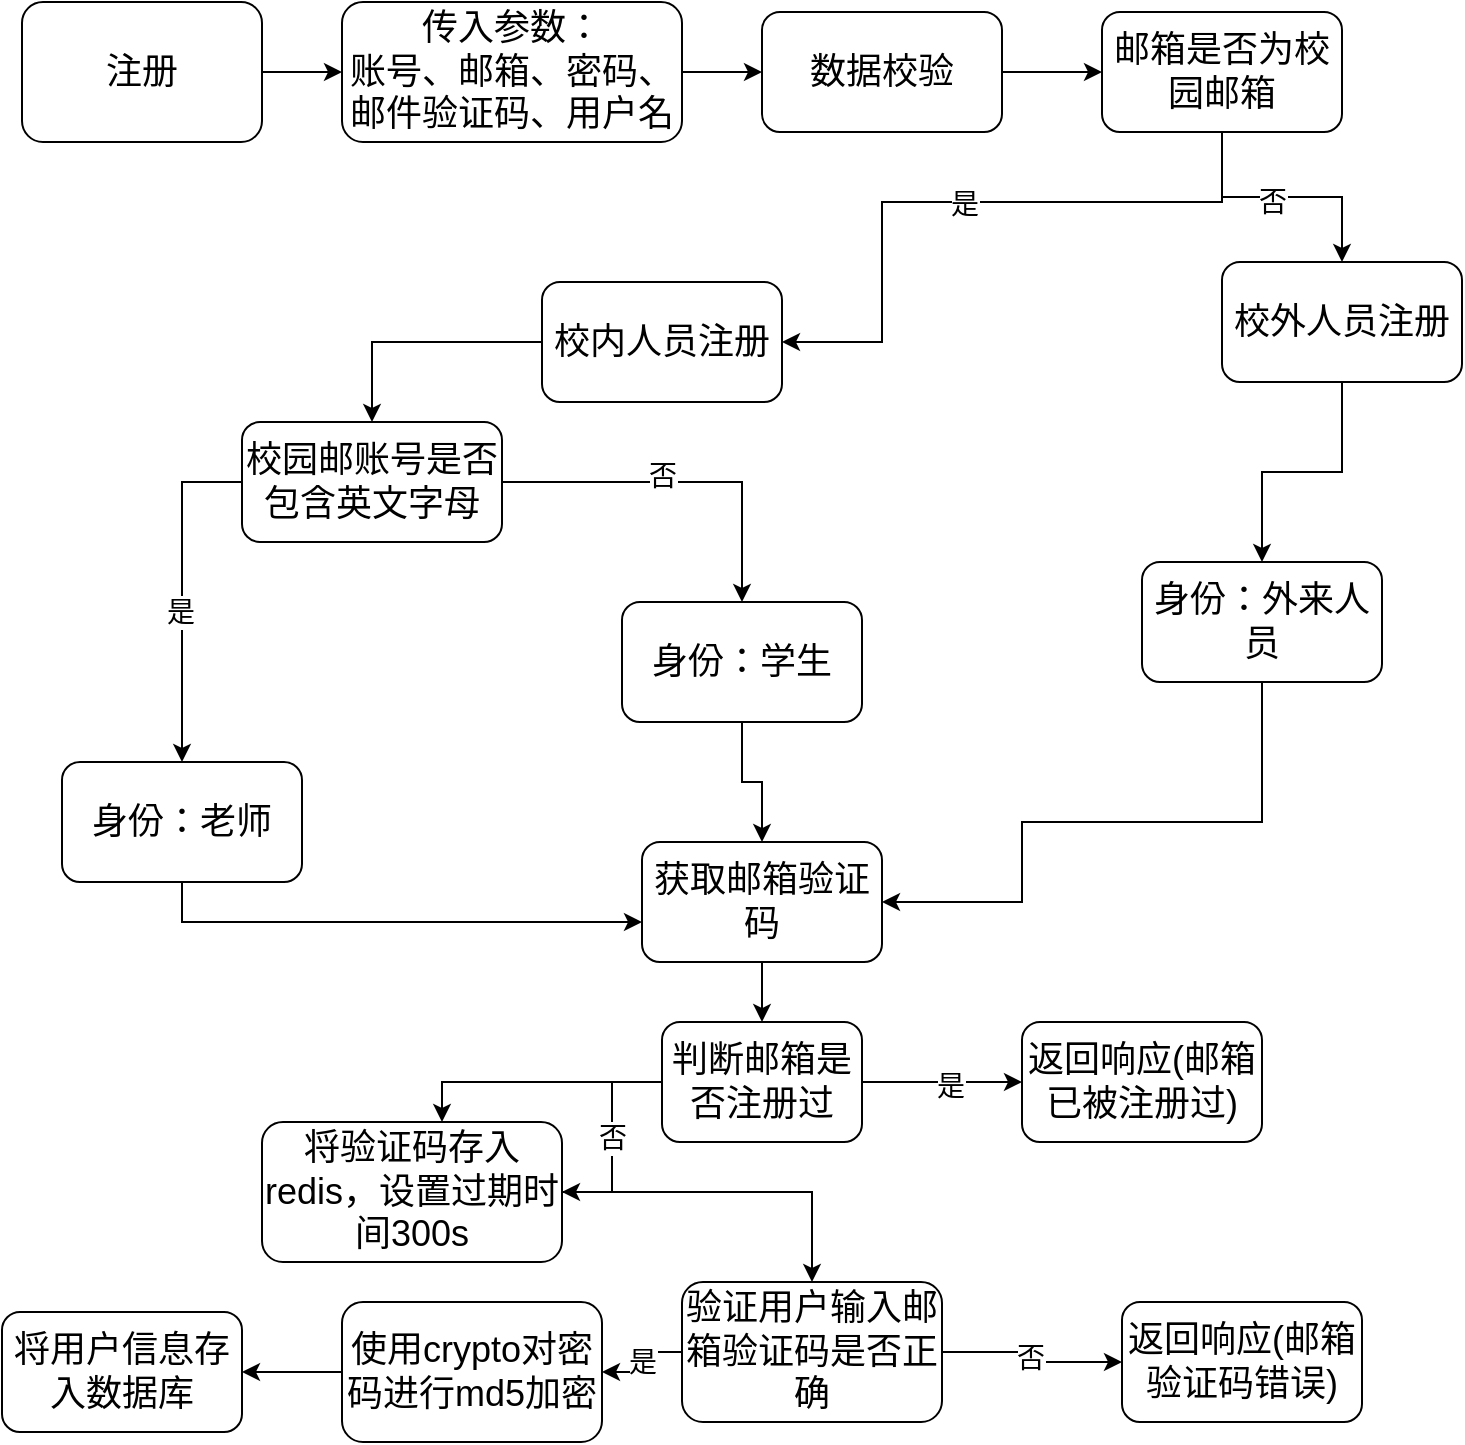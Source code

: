 <mxfile version="20.4.0" type="github">
  <diagram id="F0M1StGIOvLBScYlko5w" name="第 1 页">
    <mxGraphModel dx="2303" dy="1943" grid="1" gridSize="10" guides="1" tooltips="1" connect="1" arrows="1" fold="1" page="1" pageScale="1" pageWidth="583" pageHeight="827" background="#FFFFFF" math="0" shadow="0">
      <root>
        <mxCell id="0" />
        <mxCell id="1" parent="0" />
        <mxCell id="rdretxYNlBGWcE4XQ4-o-54" style="edgeStyle=orthogonalEdgeStyle;rounded=0;orthogonalLoop=1;jettySize=auto;html=1;fontSize=14;" parent="1" source="rdretxYNlBGWcE4XQ4-o-1" target="rdretxYNlBGWcE4XQ4-o-53" edge="1">
          <mxGeometry relative="1" as="geometry" />
        </mxCell>
        <mxCell id="rdretxYNlBGWcE4XQ4-o-1" value="&lt;font style=&quot;font-size: 18px;&quot;&gt;注册&lt;/font&gt;" style="rounded=1;whiteSpace=wrap;html=1;" parent="1" vertex="1">
          <mxGeometry x="-510" y="-110" width="120" height="70" as="geometry" />
        </mxCell>
        <mxCell id="rdretxYNlBGWcE4XQ4-o-19" style="edgeStyle=orthogonalEdgeStyle;rounded=0;orthogonalLoop=1;jettySize=auto;html=1;fontSize=14;" parent="1" source="rdretxYNlBGWcE4XQ4-o-2" target="rdretxYNlBGWcE4XQ4-o-18" edge="1">
          <mxGeometry relative="1" as="geometry" />
        </mxCell>
        <mxCell id="rdretxYNlBGWcE4XQ4-o-2" value="&lt;font style=&quot;font-size: 18px;&quot;&gt;校内人员注册&lt;/font&gt;" style="rounded=1;whiteSpace=wrap;html=1;fontSize=14;" parent="1" vertex="1">
          <mxGeometry x="-250" y="30" width="120" height="60" as="geometry" />
        </mxCell>
        <mxCell id="rdretxYNlBGWcE4XQ4-o-28" style="edgeStyle=orthogonalEdgeStyle;rounded=0;orthogonalLoop=1;jettySize=auto;html=1;fontSize=14;" parent="1" source="rdretxYNlBGWcE4XQ4-o-3" target="rdretxYNlBGWcE4XQ4-o-27" edge="1">
          <mxGeometry relative="1" as="geometry" />
        </mxCell>
        <mxCell id="rdretxYNlBGWcE4XQ4-o-3" value="&lt;font style=&quot;font-size: 18px;&quot;&gt;校外人员注册&lt;/font&gt;" style="rounded=1;whiteSpace=wrap;html=1;fontSize=14;" parent="1" vertex="1">
          <mxGeometry x="90" y="20" width="120" height="60" as="geometry" />
        </mxCell>
        <mxCell id="rdretxYNlBGWcE4XQ4-o-13" style="edgeStyle=orthogonalEdgeStyle;rounded=0;orthogonalLoop=1;jettySize=auto;html=1;fontSize=14;" parent="1" source="rdretxYNlBGWcE4XQ4-o-10" target="rdretxYNlBGWcE4XQ4-o-12" edge="1">
          <mxGeometry relative="1" as="geometry" />
        </mxCell>
        <mxCell id="rdretxYNlBGWcE4XQ4-o-10" value="&lt;font style=&quot;font-size: 18px;&quot;&gt;数据校验&lt;/font&gt;" style="rounded=1;whiteSpace=wrap;html=1;fontSize=14;" parent="1" vertex="1">
          <mxGeometry x="-140" y="-105" width="120" height="60" as="geometry" />
        </mxCell>
        <mxCell id="rdretxYNlBGWcE4XQ4-o-14" style="edgeStyle=orthogonalEdgeStyle;rounded=0;orthogonalLoop=1;jettySize=auto;html=1;fontSize=14;" parent="1" source="rdretxYNlBGWcE4XQ4-o-12" target="rdretxYNlBGWcE4XQ4-o-2" edge="1">
          <mxGeometry relative="1" as="geometry">
            <Array as="points">
              <mxPoint x="90" y="-10" />
              <mxPoint x="-80" y="-10" />
            </Array>
          </mxGeometry>
        </mxCell>
        <mxCell id="rdretxYNlBGWcE4XQ4-o-16" value="是" style="edgeLabel;html=1;align=center;verticalAlign=middle;resizable=0;points=[];fontSize=14;" parent="rdretxYNlBGWcE4XQ4-o-14" vertex="1" connectable="0">
          <mxGeometry x="0.012" y="1" relative="1" as="geometry">
            <mxPoint as="offset" />
          </mxGeometry>
        </mxCell>
        <mxCell id="rdretxYNlBGWcE4XQ4-o-15" style="edgeStyle=orthogonalEdgeStyle;rounded=0;orthogonalLoop=1;jettySize=auto;html=1;fontSize=14;" parent="1" source="rdretxYNlBGWcE4XQ4-o-12" target="rdretxYNlBGWcE4XQ4-o-3" edge="1">
          <mxGeometry relative="1" as="geometry" />
        </mxCell>
        <mxCell id="rdretxYNlBGWcE4XQ4-o-17" value="否&lt;br&gt;" style="edgeLabel;html=1;align=center;verticalAlign=middle;resizable=0;points=[];fontSize=14;" parent="rdretxYNlBGWcE4XQ4-o-15" vertex="1" connectable="0">
          <mxGeometry x="-0.082" y="-2" relative="1" as="geometry">
            <mxPoint as="offset" />
          </mxGeometry>
        </mxCell>
        <mxCell id="rdretxYNlBGWcE4XQ4-o-12" value="&lt;font style=&quot;font-size: 18px;&quot;&gt;邮箱是否为校园邮箱&lt;/font&gt;" style="rounded=1;whiteSpace=wrap;html=1;fontSize=14;" parent="1" vertex="1">
          <mxGeometry x="30" y="-105" width="120" height="60" as="geometry" />
        </mxCell>
        <mxCell id="rdretxYNlBGWcE4XQ4-o-21" style="edgeStyle=orthogonalEdgeStyle;rounded=0;orthogonalLoop=1;jettySize=auto;html=1;fontSize=14;" parent="1" source="rdretxYNlBGWcE4XQ4-o-18" target="rdretxYNlBGWcE4XQ4-o-20" edge="1">
          <mxGeometry relative="1" as="geometry">
            <Array as="points">
              <mxPoint x="-430" y="130" />
            </Array>
          </mxGeometry>
        </mxCell>
        <mxCell id="rdretxYNlBGWcE4XQ4-o-24" value="是" style="edgeLabel;html=1;align=center;verticalAlign=middle;resizable=0;points=[];fontSize=14;" parent="rdretxYNlBGWcE4XQ4-o-21" vertex="1" connectable="0">
          <mxGeometry x="0.111" y="-1" relative="1" as="geometry">
            <mxPoint as="offset" />
          </mxGeometry>
        </mxCell>
        <mxCell id="rdretxYNlBGWcE4XQ4-o-23" style="edgeStyle=orthogonalEdgeStyle;rounded=0;orthogonalLoop=1;jettySize=auto;html=1;fontSize=14;" parent="1" source="rdretxYNlBGWcE4XQ4-o-18" target="rdretxYNlBGWcE4XQ4-o-22" edge="1">
          <mxGeometry relative="1" as="geometry" />
        </mxCell>
        <mxCell id="rdretxYNlBGWcE4XQ4-o-25" value="否" style="edgeLabel;html=1;align=center;verticalAlign=middle;resizable=0;points=[];fontSize=14;" parent="rdretxYNlBGWcE4XQ4-o-23" vertex="1" connectable="0">
          <mxGeometry x="-0.118" y="3" relative="1" as="geometry">
            <mxPoint as="offset" />
          </mxGeometry>
        </mxCell>
        <mxCell id="rdretxYNlBGWcE4XQ4-o-18" value="&lt;font style=&quot;font-size: 18px;&quot;&gt;校园邮账号是否包含英文字母&lt;/font&gt;" style="rounded=1;whiteSpace=wrap;html=1;fontSize=14;" parent="1" vertex="1">
          <mxGeometry x="-400" y="100" width="130" height="60" as="geometry" />
        </mxCell>
        <mxCell id="rdretxYNlBGWcE4XQ4-o-29" style="edgeStyle=orthogonalEdgeStyle;rounded=0;orthogonalLoop=1;jettySize=auto;html=1;fontSize=14;" parent="1" source="rdretxYNlBGWcE4XQ4-o-20" target="rdretxYNlBGWcE4XQ4-o-26" edge="1">
          <mxGeometry relative="1" as="geometry">
            <Array as="points">
              <mxPoint x="-430" y="350" />
            </Array>
          </mxGeometry>
        </mxCell>
        <mxCell id="rdretxYNlBGWcE4XQ4-o-20" value="&lt;font style=&quot;font-size: 18px;&quot;&gt;身份：老师&lt;/font&gt;" style="rounded=1;whiteSpace=wrap;html=1;fontSize=14;" parent="1" vertex="1">
          <mxGeometry x="-490" y="270" width="120" height="60" as="geometry" />
        </mxCell>
        <mxCell id="rdretxYNlBGWcE4XQ4-o-30" style="edgeStyle=orthogonalEdgeStyle;rounded=0;orthogonalLoop=1;jettySize=auto;html=1;fontSize=14;" parent="1" source="rdretxYNlBGWcE4XQ4-o-22" target="rdretxYNlBGWcE4XQ4-o-26" edge="1">
          <mxGeometry relative="1" as="geometry" />
        </mxCell>
        <mxCell id="rdretxYNlBGWcE4XQ4-o-22" value="&lt;font style=&quot;font-size: 18px;&quot;&gt;身份：学生&lt;/font&gt;" style="rounded=1;whiteSpace=wrap;html=1;fontSize=14;" parent="1" vertex="1">
          <mxGeometry x="-210" y="190" width="120" height="60" as="geometry" />
        </mxCell>
        <mxCell id="rdretxYNlBGWcE4XQ4-o-42" style="edgeStyle=orthogonalEdgeStyle;rounded=0;orthogonalLoop=1;jettySize=auto;html=1;fontSize=14;" parent="1" source="rdretxYNlBGWcE4XQ4-o-26" target="rdretxYNlBGWcE4XQ4-o-41" edge="1">
          <mxGeometry relative="1" as="geometry" />
        </mxCell>
        <mxCell id="rdretxYNlBGWcE4XQ4-o-26" value="&lt;font style=&quot;font-size: 18px;&quot;&gt;获取邮箱验证码&lt;/font&gt;" style="rounded=1;whiteSpace=wrap;html=1;fontSize=14;" parent="1" vertex="1">
          <mxGeometry x="-200" y="310" width="120" height="60" as="geometry" />
        </mxCell>
        <mxCell id="rdretxYNlBGWcE4XQ4-o-32" style="edgeStyle=orthogonalEdgeStyle;rounded=0;orthogonalLoop=1;jettySize=auto;html=1;fontSize=14;" parent="1" source="rdretxYNlBGWcE4XQ4-o-27" target="rdretxYNlBGWcE4XQ4-o-26" edge="1">
          <mxGeometry relative="1" as="geometry">
            <Array as="points">
              <mxPoint x="-10" y="300" />
              <mxPoint x="-10" y="340" />
            </Array>
          </mxGeometry>
        </mxCell>
        <mxCell id="rdretxYNlBGWcE4XQ4-o-27" value="&lt;font style=&quot;font-size: 18px;&quot;&gt;身份：外来人员&lt;/font&gt;" style="rounded=1;whiteSpace=wrap;html=1;fontSize=14;" parent="1" vertex="1">
          <mxGeometry x="50" y="170" width="120" height="60" as="geometry" />
        </mxCell>
        <mxCell id="rdretxYNlBGWcE4XQ4-o-39" style="edgeStyle=orthogonalEdgeStyle;rounded=0;orthogonalLoop=1;jettySize=auto;html=1;fontSize=14;" parent="1" source="rdretxYNlBGWcE4XQ4-o-34" target="rdretxYNlBGWcE4XQ4-o-38" edge="1">
          <mxGeometry relative="1" as="geometry" />
        </mxCell>
        <mxCell id="rdretxYNlBGWcE4XQ4-o-34" value="&lt;font style=&quot;font-size: 18px;&quot;&gt;将验证码存入redis，设置过期时间300s&lt;/font&gt;" style="rounded=1;whiteSpace=wrap;html=1;fontSize=14;" parent="1" vertex="1">
          <mxGeometry x="-390" y="450" width="150" height="70" as="geometry" />
        </mxCell>
        <mxCell id="rdretxYNlBGWcE4XQ4-o-52" style="edgeStyle=orthogonalEdgeStyle;rounded=0;orthogonalLoop=1;jettySize=auto;html=1;fontSize=14;" parent="1" source="rdretxYNlBGWcE4XQ4-o-36" target="rdretxYNlBGWcE4XQ4-o-51" edge="1">
          <mxGeometry relative="1" as="geometry" />
        </mxCell>
        <mxCell id="rdretxYNlBGWcE4XQ4-o-36" value="&lt;font style=&quot;font-size: 18px;&quot;&gt;使用crypto对密码进行md5加密&lt;/font&gt;" style="rounded=1;whiteSpace=wrap;html=1;fontSize=14;" parent="1" vertex="1">
          <mxGeometry x="-350" y="540" width="130" height="70" as="geometry" />
        </mxCell>
        <mxCell id="rdretxYNlBGWcE4XQ4-o-40" value="是" style="edgeStyle=orthogonalEdgeStyle;rounded=0;orthogonalLoop=1;jettySize=auto;html=1;fontSize=14;" parent="1" source="rdretxYNlBGWcE4XQ4-o-38" target="rdretxYNlBGWcE4XQ4-o-36" edge="1">
          <mxGeometry relative="1" as="geometry" />
        </mxCell>
        <mxCell id="rdretxYNlBGWcE4XQ4-o-49" style="edgeStyle=orthogonalEdgeStyle;rounded=0;orthogonalLoop=1;jettySize=auto;html=1;fontSize=14;" parent="1" source="rdretxYNlBGWcE4XQ4-o-38" target="rdretxYNlBGWcE4XQ4-o-48" edge="1">
          <mxGeometry relative="1" as="geometry" />
        </mxCell>
        <mxCell id="rdretxYNlBGWcE4XQ4-o-50" value="否" style="edgeLabel;html=1;align=center;verticalAlign=middle;resizable=0;points=[];fontSize=14;" parent="rdretxYNlBGWcE4XQ4-o-49" vertex="1" connectable="0">
          <mxGeometry y="-1" relative="1" as="geometry">
            <mxPoint as="offset" />
          </mxGeometry>
        </mxCell>
        <mxCell id="rdretxYNlBGWcE4XQ4-o-38" value="&lt;font style=&quot;font-size: 18px;&quot;&gt;验证用户输入邮箱验证码是否正确&lt;/font&gt;" style="rounded=1;whiteSpace=wrap;html=1;fontSize=14;" parent="1" vertex="1">
          <mxGeometry x="-180" y="530" width="130" height="70" as="geometry" />
        </mxCell>
        <mxCell id="rdretxYNlBGWcE4XQ4-o-43" value="否" style="edgeStyle=orthogonalEdgeStyle;rounded=0;orthogonalLoop=1;jettySize=auto;html=1;fontSize=14;" parent="1" source="rdretxYNlBGWcE4XQ4-o-41" target="rdretxYNlBGWcE4XQ4-o-34" edge="1">
          <mxGeometry relative="1" as="geometry" />
        </mxCell>
        <mxCell id="rdretxYNlBGWcE4XQ4-o-45" style="edgeStyle=orthogonalEdgeStyle;rounded=0;orthogonalLoop=1;jettySize=auto;html=1;fontSize=14;" parent="1" source="rdretxYNlBGWcE4XQ4-o-41" target="rdretxYNlBGWcE4XQ4-o-44" edge="1">
          <mxGeometry relative="1" as="geometry" />
        </mxCell>
        <mxCell id="rdretxYNlBGWcE4XQ4-o-47" value="是" style="edgeLabel;html=1;align=center;verticalAlign=middle;resizable=0;points=[];fontSize=14;" parent="rdretxYNlBGWcE4XQ4-o-45" vertex="1" connectable="0">
          <mxGeometry x="0.1" y="-2" relative="1" as="geometry">
            <mxPoint as="offset" />
          </mxGeometry>
        </mxCell>
        <mxCell id="rdretxYNlBGWcE4XQ4-o-46" value="" style="edgeStyle=orthogonalEdgeStyle;rounded=0;orthogonalLoop=1;jettySize=auto;html=1;fontSize=14;" parent="1" source="rdretxYNlBGWcE4XQ4-o-41" target="rdretxYNlBGWcE4XQ4-o-34" edge="1">
          <mxGeometry relative="1" as="geometry">
            <Array as="points">
              <mxPoint x="-300" y="430" />
            </Array>
          </mxGeometry>
        </mxCell>
        <mxCell id="rdretxYNlBGWcE4XQ4-o-41" value="&lt;font style=&quot;font-size: 18px;&quot;&gt;判断邮箱是否注册过&lt;/font&gt;" style="rounded=1;whiteSpace=wrap;html=1;fontSize=14;" parent="1" vertex="1">
          <mxGeometry x="-190" y="400" width="100" height="60" as="geometry" />
        </mxCell>
        <mxCell id="rdretxYNlBGWcE4XQ4-o-44" value="&lt;font style=&quot;font-size: 18px;&quot;&gt;返回响应(邮箱已被注册过)&lt;/font&gt;" style="rounded=1;whiteSpace=wrap;html=1;fontSize=14;" parent="1" vertex="1">
          <mxGeometry x="-10" y="400" width="120" height="60" as="geometry" />
        </mxCell>
        <mxCell id="rdretxYNlBGWcE4XQ4-o-48" value="&lt;font style=&quot;font-size: 18px;&quot;&gt;返回响应(邮箱验证码错误)&lt;/font&gt;" style="rounded=1;whiteSpace=wrap;html=1;fontSize=14;" parent="1" vertex="1">
          <mxGeometry x="40" y="540" width="120" height="60" as="geometry" />
        </mxCell>
        <mxCell id="rdretxYNlBGWcE4XQ4-o-51" value="&lt;font style=&quot;font-size: 18px;&quot;&gt;将用户信息存入数据库&lt;/font&gt;" style="rounded=1;whiteSpace=wrap;html=1;fontSize=14;" parent="1" vertex="1">
          <mxGeometry x="-520" y="545" width="120" height="60" as="geometry" />
        </mxCell>
        <mxCell id="rdretxYNlBGWcE4XQ4-o-55" style="edgeStyle=orthogonalEdgeStyle;rounded=0;orthogonalLoop=1;jettySize=auto;html=1;fontSize=14;" parent="1" source="rdretxYNlBGWcE4XQ4-o-53" target="rdretxYNlBGWcE4XQ4-o-10" edge="1">
          <mxGeometry relative="1" as="geometry" />
        </mxCell>
        <mxCell id="rdretxYNlBGWcE4XQ4-o-53" value="&lt;font style=&quot;font-size: 18px;&quot;&gt;传入参数：&lt;br&gt;账号、邮箱、密码、邮件验证码、用户名&lt;/font&gt;" style="rounded=1;whiteSpace=wrap;html=1;fontSize=14;" parent="1" vertex="1">
          <mxGeometry x="-350" y="-110" width="170" height="70" as="geometry" />
        </mxCell>
      </root>
    </mxGraphModel>
  </diagram>
</mxfile>
